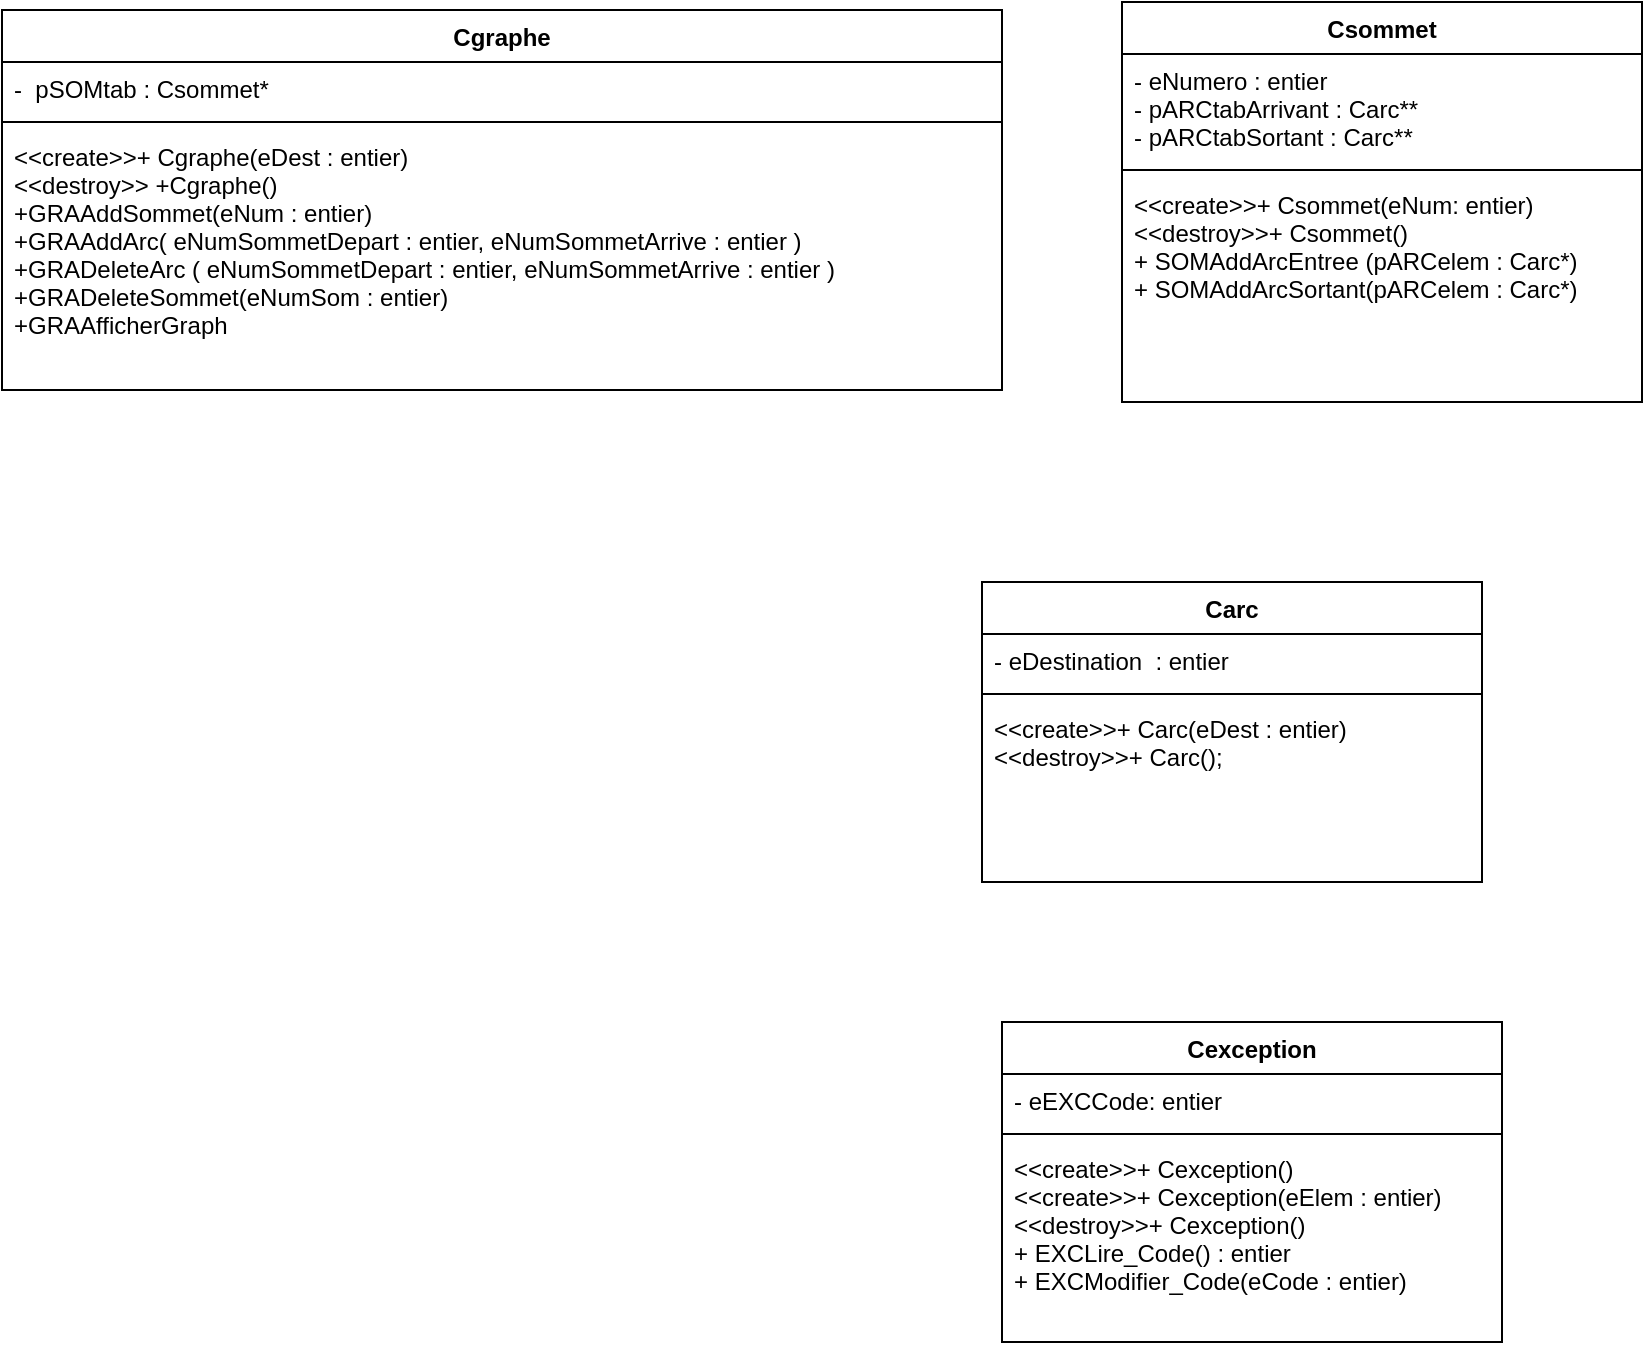 <mxfile version="14.5.3" type="github">
  <diagram id="o4O8a7EBtK5oRw8HxuOW" name="Page-1">
    <mxGraphModel dx="1422" dy="882" grid="1" gridSize="10" guides="1" tooltips="1" connect="1" arrows="1" fold="1" page="1" pageScale="1" pageWidth="827" pageHeight="1169" math="0" shadow="0">
      <root>
        <mxCell id="0" />
        <mxCell id="1" parent="0" />
        <mxCell id="bLQx4u1SUMKuMdxCQeeX-1" value="Cgraphe" style="swimlane;fontStyle=1;align=center;verticalAlign=top;childLayout=stackLayout;horizontal=1;startSize=26;horizontalStack=0;resizeParent=1;resizeParentMax=0;resizeLast=0;collapsible=1;marginBottom=0;" parent="1" vertex="1">
          <mxGeometry x="10" y="54" width="500" height="190" as="geometry" />
        </mxCell>
        <mxCell id="bLQx4u1SUMKuMdxCQeeX-2" value="-  pSOMtab : Csommet*" style="text;strokeColor=none;fillColor=none;align=left;verticalAlign=top;spacingLeft=4;spacingRight=4;overflow=hidden;rotatable=0;points=[[0,0.5],[1,0.5]];portConstraint=eastwest;" parent="bLQx4u1SUMKuMdxCQeeX-1" vertex="1">
          <mxGeometry y="26" width="500" height="26" as="geometry" />
        </mxCell>
        <mxCell id="bLQx4u1SUMKuMdxCQeeX-3" value="" style="line;strokeWidth=1;fillColor=none;align=left;verticalAlign=middle;spacingTop=-1;spacingLeft=3;spacingRight=3;rotatable=0;labelPosition=right;points=[];portConstraint=eastwest;" parent="bLQx4u1SUMKuMdxCQeeX-1" vertex="1">
          <mxGeometry y="52" width="500" height="8" as="geometry" />
        </mxCell>
        <mxCell id="bLQx4u1SUMKuMdxCQeeX-4" value="&lt;&lt;create&gt;&gt;+ Cgraphe(eDest : entier)&#xa;&lt;&lt;destroy&gt;&gt; +Cgraphe()&#xa;+GRAAddSommet(eNum : entier)&#xa;+GRAAddArc( eNumSommetDepart : entier, eNumSommetArrive : entier )&#xa;+GRADeleteArc ( eNumSommetDepart : entier, eNumSommetArrive : entier )&#xa;+GRADeleteSommet(eNumSom : entier)&#xa;+GRAAfficherGraph" style="text;strokeColor=none;fillColor=none;align=left;verticalAlign=top;spacingLeft=4;spacingRight=4;overflow=hidden;rotatable=0;points=[[0,0.5],[1,0.5]];portConstraint=eastwest;" parent="bLQx4u1SUMKuMdxCQeeX-1" vertex="1">
          <mxGeometry y="60" width="500" height="130" as="geometry" />
        </mxCell>
        <mxCell id="zVvoivQQcT_Ts4mum_z7-1" value="Csommet" style="swimlane;fontStyle=1;align=center;verticalAlign=top;childLayout=stackLayout;horizontal=1;startSize=26;horizontalStack=0;resizeParent=1;resizeParentMax=0;resizeLast=0;collapsible=1;marginBottom=0;" vertex="1" parent="1">
          <mxGeometry x="570" y="50" width="260" height="200" as="geometry" />
        </mxCell>
        <mxCell id="zVvoivQQcT_Ts4mum_z7-2" value="- eNumero : entier&#xa;- pARCtabArrivant : Carc**&#xa;- pARCtabSortant : Carc**" style="text;strokeColor=none;fillColor=none;align=left;verticalAlign=top;spacingLeft=4;spacingRight=4;overflow=hidden;rotatable=0;points=[[0,0.5],[1,0.5]];portConstraint=eastwest;" vertex="1" parent="zVvoivQQcT_Ts4mum_z7-1">
          <mxGeometry y="26" width="260" height="54" as="geometry" />
        </mxCell>
        <mxCell id="zVvoivQQcT_Ts4mum_z7-3" value="" style="line;strokeWidth=1;fillColor=none;align=left;verticalAlign=middle;spacingTop=-1;spacingLeft=3;spacingRight=3;rotatable=0;labelPosition=right;points=[];portConstraint=eastwest;" vertex="1" parent="zVvoivQQcT_Ts4mum_z7-1">
          <mxGeometry y="80" width="260" height="8" as="geometry" />
        </mxCell>
        <mxCell id="zVvoivQQcT_Ts4mum_z7-4" value="&lt;&lt;create&gt;&gt;+ Csommet(eNum: entier)&#xa;&lt;&lt;destroy&gt;&gt;+ Csommet()&#xa;+ SOMAddArcEntree (pARCelem : Carc*)&#xa;+ SOMAddArcSortant(pARCelem : Carc*)" style="text;strokeColor=none;fillColor=none;align=left;verticalAlign=top;spacingLeft=4;spacingRight=4;overflow=hidden;rotatable=0;points=[[0,0.5],[1,0.5]];portConstraint=eastwest;" vertex="1" parent="zVvoivQQcT_Ts4mum_z7-1">
          <mxGeometry y="88" width="260" height="112" as="geometry" />
        </mxCell>
        <mxCell id="zVvoivQQcT_Ts4mum_z7-5" value="Carc" style="swimlane;fontStyle=1;align=center;verticalAlign=top;childLayout=stackLayout;horizontal=1;startSize=26;horizontalStack=0;resizeParent=1;resizeParentMax=0;resizeLast=0;collapsible=1;marginBottom=0;" vertex="1" parent="1">
          <mxGeometry x="500" y="340" width="250" height="150" as="geometry" />
        </mxCell>
        <mxCell id="zVvoivQQcT_Ts4mum_z7-6" value="- eDestination  : entier" style="text;strokeColor=none;fillColor=none;align=left;verticalAlign=top;spacingLeft=4;spacingRight=4;overflow=hidden;rotatable=0;points=[[0,0.5],[1,0.5]];portConstraint=eastwest;" vertex="1" parent="zVvoivQQcT_Ts4mum_z7-5">
          <mxGeometry y="26" width="250" height="26" as="geometry" />
        </mxCell>
        <mxCell id="zVvoivQQcT_Ts4mum_z7-7" value="" style="line;strokeWidth=1;fillColor=none;align=left;verticalAlign=middle;spacingTop=-1;spacingLeft=3;spacingRight=3;rotatable=0;labelPosition=right;points=[];portConstraint=eastwest;" vertex="1" parent="zVvoivQQcT_Ts4mum_z7-5">
          <mxGeometry y="52" width="250" height="8" as="geometry" />
        </mxCell>
        <mxCell id="zVvoivQQcT_Ts4mum_z7-8" value="&lt;&lt;create&gt;&gt;+ Carc(eDest : entier)&#xa;&lt;&lt;destroy&gt;&gt;+ Carc();" style="text;strokeColor=none;fillColor=none;align=left;verticalAlign=top;spacingLeft=4;spacingRight=4;overflow=hidden;rotatable=0;points=[[0,0.5],[1,0.5]];portConstraint=eastwest;" vertex="1" parent="zVvoivQQcT_Ts4mum_z7-5">
          <mxGeometry y="60" width="250" height="90" as="geometry" />
        </mxCell>
        <mxCell id="zVvoivQQcT_Ts4mum_z7-9" value="Cexception" style="swimlane;fontStyle=1;align=center;verticalAlign=top;childLayout=stackLayout;horizontal=1;startSize=26;horizontalStack=0;resizeParent=1;resizeParentMax=0;resizeLast=0;collapsible=1;marginBottom=0;" vertex="1" parent="1">
          <mxGeometry x="510" y="560" width="250" height="160" as="geometry" />
        </mxCell>
        <mxCell id="zVvoivQQcT_Ts4mum_z7-10" value="- eEXCCode: entier" style="text;strokeColor=none;fillColor=none;align=left;verticalAlign=top;spacingLeft=4;spacingRight=4;overflow=hidden;rotatable=0;points=[[0,0.5],[1,0.5]];portConstraint=eastwest;" vertex="1" parent="zVvoivQQcT_Ts4mum_z7-9">
          <mxGeometry y="26" width="250" height="26" as="geometry" />
        </mxCell>
        <mxCell id="zVvoivQQcT_Ts4mum_z7-11" value="" style="line;strokeWidth=1;fillColor=none;align=left;verticalAlign=middle;spacingTop=-1;spacingLeft=3;spacingRight=3;rotatable=0;labelPosition=right;points=[];portConstraint=eastwest;" vertex="1" parent="zVvoivQQcT_Ts4mum_z7-9">
          <mxGeometry y="52" width="250" height="8" as="geometry" />
        </mxCell>
        <mxCell id="zVvoivQQcT_Ts4mum_z7-12" value="&lt;&lt;create&gt;&gt;+ Cexception()&#xa;&lt;&lt;create&gt;&gt;+ Cexception(eElem : entier)&#xa;&lt;&lt;destroy&gt;&gt;+ Cexception()&#xa;+ EXCLire_Code() : entier&#xa;+ EXCModifier_Code(eCode : entier)" style="text;strokeColor=none;fillColor=none;align=left;verticalAlign=top;spacingLeft=4;spacingRight=4;overflow=hidden;rotatable=0;points=[[0,0.5],[1,0.5]];portConstraint=eastwest;" vertex="1" parent="zVvoivQQcT_Ts4mum_z7-9">
          <mxGeometry y="60" width="250" height="100" as="geometry" />
        </mxCell>
      </root>
    </mxGraphModel>
  </diagram>
</mxfile>
